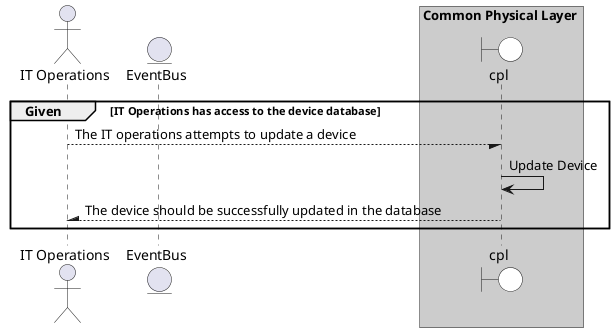 @startuml


actor "IT Operations"


entity EventBus

box Common Physical Layer #cccccc
    boundary cpl #white
end box


group Given [IT Operations has access to the device database]

"IT Operations" --/ cpl: The IT operations attempts to update a device
"cpl" -> cpl: Update Device



"IT Operations" /-- cpl: The device should be successfully updated in the database


end

@enduml
